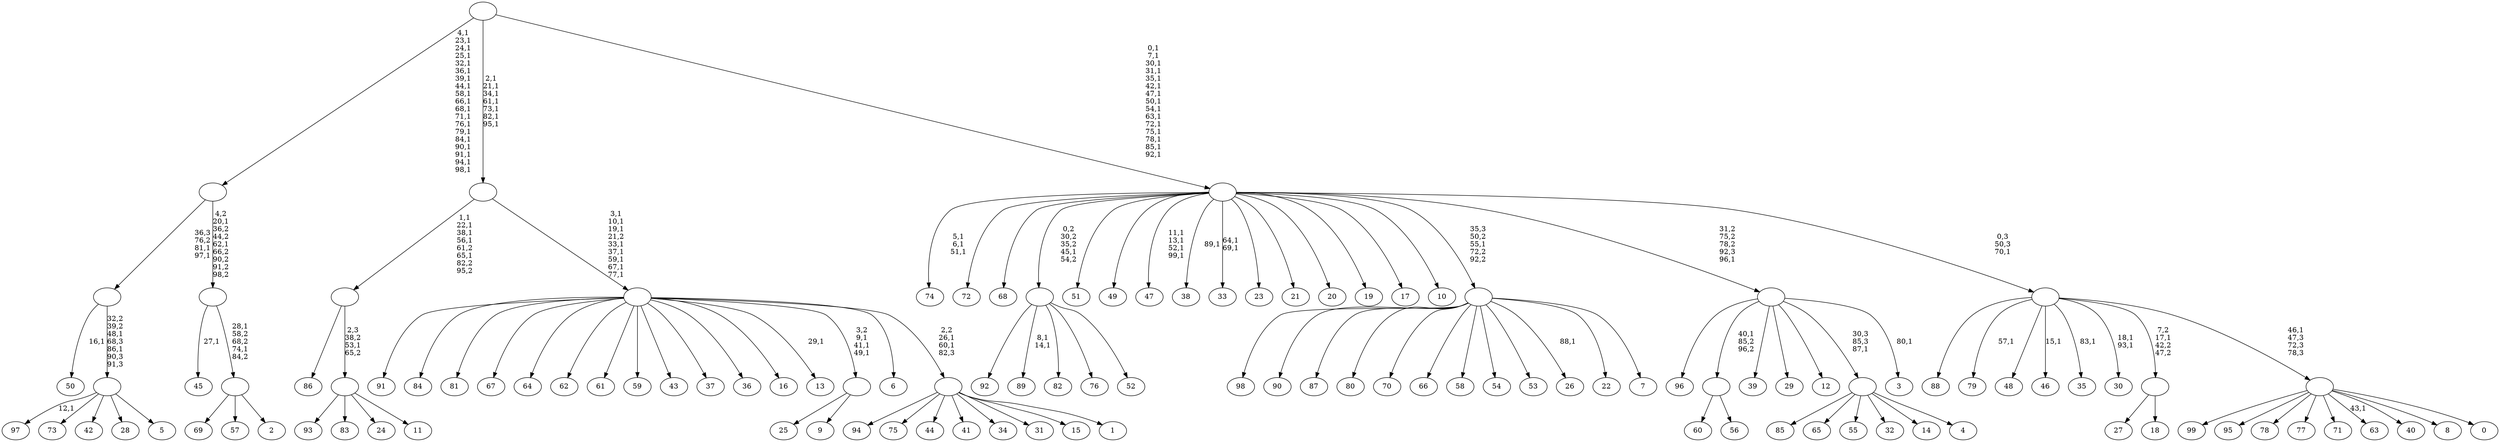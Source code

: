 digraph T {
	200 [label="99"]
	199 [label="98"]
	198 [label="97"]
	196 [label="96"]
	195 [label="95"]
	194 [label="94"]
	193 [label="93"]
	192 [label="92"]
	191 [label="91"]
	190 [label="90"]
	189 [label="89"]
	186 [label="88"]
	185 [label="87"]
	184 [label="86"]
	183 [label="85"]
	182 [label="84"]
	181 [label="83"]
	180 [label="82"]
	179 [label="81"]
	178 [label="80"]
	177 [label="79"]
	175 [label="78"]
	174 [label="77"]
	173 [label="76"]
	172 [label="75"]
	171 [label="74"]
	167 [label="73"]
	166 [label="72"]
	165 [label="71"]
	164 [label="70"]
	163 [label="69"]
	162 [label="68"]
	161 [label="67"]
	160 [label="66"]
	159 [label="65"]
	158 [label="64"]
	157 [label="63"]
	155 [label="62"]
	154 [label="61"]
	153 [label="60"]
	152 [label="59"]
	151 [label="58"]
	150 [label="57"]
	149 [label="56"]
	148 [label=""]
	147 [label="55"]
	146 [label="54"]
	145 [label="53"]
	144 [label="52"]
	143 [label=""]
	142 [label="51"]
	141 [label="50"]
	139 [label="49"]
	138 [label="48"]
	137 [label="47"]
	132 [label="46"]
	130 [label="45"]
	128 [label="44"]
	127 [label="43"]
	126 [label="42"]
	125 [label="41"]
	124 [label="40"]
	123 [label="39"]
	122 [label="38"]
	120 [label="37"]
	119 [label="36"]
	118 [label="35"]
	116 [label="34"]
	115 [label="33"]
	112 [label="32"]
	111 [label="31"]
	110 [label="30"]
	107 [label="29"]
	106 [label="28"]
	105 [label="27"]
	104 [label="26"]
	102 [label="25"]
	101 [label="24"]
	100 [label="23"]
	99 [label="22"]
	98 [label="21"]
	97 [label="20"]
	96 [label="19"]
	95 [label="18"]
	94 [label=""]
	93 [label="17"]
	92 [label="16"]
	91 [label="15"]
	90 [label="14"]
	89 [label="13"]
	87 [label="12"]
	86 [label="11"]
	85 [label=""]
	84 [label=""]
	79 [label="10"]
	78 [label="9"]
	77 [label=""]
	74 [label="8"]
	73 [label="7"]
	72 [label=""]
	71 [label="6"]
	70 [label="5"]
	69 [label=""]
	67 [label=""]
	65 [label="4"]
	64 [label=""]
	63 [label="3"]
	61 [label=""]
	60 [label="2"]
	59 [label=""]
	57 [label=""]
	55 [label=""]
	36 [label="1"]
	35 [label=""]
	33 [label=""]
	25 [label=""]
	18 [label="0"]
	17 [label=""]
	16 [label=""]
	15 [label=""]
	0 [label=""]
	148 -> 153 [label=""]
	148 -> 149 [label=""]
	143 -> 189 [label="8,1\n14,1"]
	143 -> 192 [label=""]
	143 -> 180 [label=""]
	143 -> 173 [label=""]
	143 -> 144 [label=""]
	94 -> 105 [label=""]
	94 -> 95 [label=""]
	85 -> 193 [label=""]
	85 -> 181 [label=""]
	85 -> 101 [label=""]
	85 -> 86 [label=""]
	84 -> 184 [label=""]
	84 -> 85 [label="2,3\n38,2\n53,1\n65,2"]
	77 -> 102 [label=""]
	77 -> 78 [label=""]
	72 -> 104 [label="88,1"]
	72 -> 199 [label=""]
	72 -> 190 [label=""]
	72 -> 185 [label=""]
	72 -> 178 [label=""]
	72 -> 164 [label=""]
	72 -> 160 [label=""]
	72 -> 151 [label=""]
	72 -> 146 [label=""]
	72 -> 145 [label=""]
	72 -> 99 [label=""]
	72 -> 73 [label=""]
	69 -> 198 [label="12,1"]
	69 -> 167 [label=""]
	69 -> 126 [label=""]
	69 -> 106 [label=""]
	69 -> 70 [label=""]
	67 -> 69 [label="32,2\n39,2\n48,1\n68,3\n86,1\n90,3\n91,3"]
	67 -> 141 [label="16,1"]
	64 -> 183 [label=""]
	64 -> 159 [label=""]
	64 -> 147 [label=""]
	64 -> 112 [label=""]
	64 -> 90 [label=""]
	64 -> 65 [label=""]
	61 -> 63 [label="80,1"]
	61 -> 196 [label=""]
	61 -> 148 [label="40,1\n85,2\n96,2"]
	61 -> 123 [label=""]
	61 -> 107 [label=""]
	61 -> 87 [label=""]
	61 -> 64 [label="30,3\n85,3\n87,1"]
	59 -> 163 [label=""]
	59 -> 150 [label=""]
	59 -> 60 [label=""]
	57 -> 59 [label="28,1\n58,2\n68,2\n74,1\n84,2"]
	57 -> 130 [label="27,1"]
	55 -> 57 [label="4,2\n20,1\n36,2\n44,2\n62,1\n66,2\n90,2\n91,2\n98,2"]
	55 -> 67 [label="36,3\n76,2\n81,1\n97,1"]
	35 -> 194 [label=""]
	35 -> 172 [label=""]
	35 -> 128 [label=""]
	35 -> 125 [label=""]
	35 -> 116 [label=""]
	35 -> 111 [label=""]
	35 -> 91 [label=""]
	35 -> 36 [label=""]
	33 -> 35 [label="2,2\n26,1\n60,1\n82,3"]
	33 -> 77 [label="3,2\n9,1\n41,1\n49,1"]
	33 -> 89 [label="29,1"]
	33 -> 191 [label=""]
	33 -> 182 [label=""]
	33 -> 179 [label=""]
	33 -> 161 [label=""]
	33 -> 158 [label=""]
	33 -> 155 [label=""]
	33 -> 154 [label=""]
	33 -> 152 [label=""]
	33 -> 127 [label=""]
	33 -> 120 [label=""]
	33 -> 119 [label=""]
	33 -> 92 [label=""]
	33 -> 71 [label=""]
	25 -> 33 [label="3,1\n10,1\n19,1\n21,2\n33,1\n37,1\n59,1\n67,1\n77,1"]
	25 -> 84 [label="1,1\n22,1\n38,1\n56,1\n61,2\n65,1\n82,2\n95,2"]
	17 -> 157 [label="43,1"]
	17 -> 200 [label=""]
	17 -> 195 [label=""]
	17 -> 175 [label=""]
	17 -> 174 [label=""]
	17 -> 165 [label=""]
	17 -> 124 [label=""]
	17 -> 74 [label=""]
	17 -> 18 [label=""]
	16 -> 110 [label="18,1\n93,1"]
	16 -> 118 [label="83,1"]
	16 -> 132 [label="15,1"]
	16 -> 177 [label="57,1"]
	16 -> 186 [label=""]
	16 -> 138 [label=""]
	16 -> 94 [label="7,2\n17,1\n42,2\n47,2"]
	16 -> 17 [label="46,1\n47,3\n72,3\n78,3"]
	15 -> 115 [label="64,1\n69,1"]
	15 -> 122 [label="89,1"]
	15 -> 137 [label="11,1\n13,1\n52,1\n99,1"]
	15 -> 171 [label="5,1\n6,1\n51,1"]
	15 -> 166 [label=""]
	15 -> 162 [label=""]
	15 -> 143 [label="0,2\n30,2\n35,2\n45,1\n54,2"]
	15 -> 142 [label=""]
	15 -> 139 [label=""]
	15 -> 100 [label=""]
	15 -> 98 [label=""]
	15 -> 97 [label=""]
	15 -> 96 [label=""]
	15 -> 93 [label=""]
	15 -> 79 [label=""]
	15 -> 72 [label="35,3\n50,2\n55,1\n72,2\n92,2"]
	15 -> 61 [label="31,2\n75,2\n78,2\n92,3\n96,1"]
	15 -> 16 [label="0,3\n50,3\n70,1"]
	0 -> 15 [label="0,1\n7,1\n30,1\n31,1\n35,1\n42,1\n47,1\n50,1\n54,1\n63,1\n72,1\n75,1\n78,1\n85,1\n92,1"]
	0 -> 25 [label="2,1\n21,1\n34,1\n61,1\n73,1\n82,1\n95,1"]
	0 -> 55 [label="4,1\n23,1\n24,1\n25,1\n32,1\n36,1\n39,1\n44,1\n58,1\n66,1\n68,1\n71,1\n76,1\n79,1\n84,1\n90,1\n91,1\n94,1\n98,1"]
}
